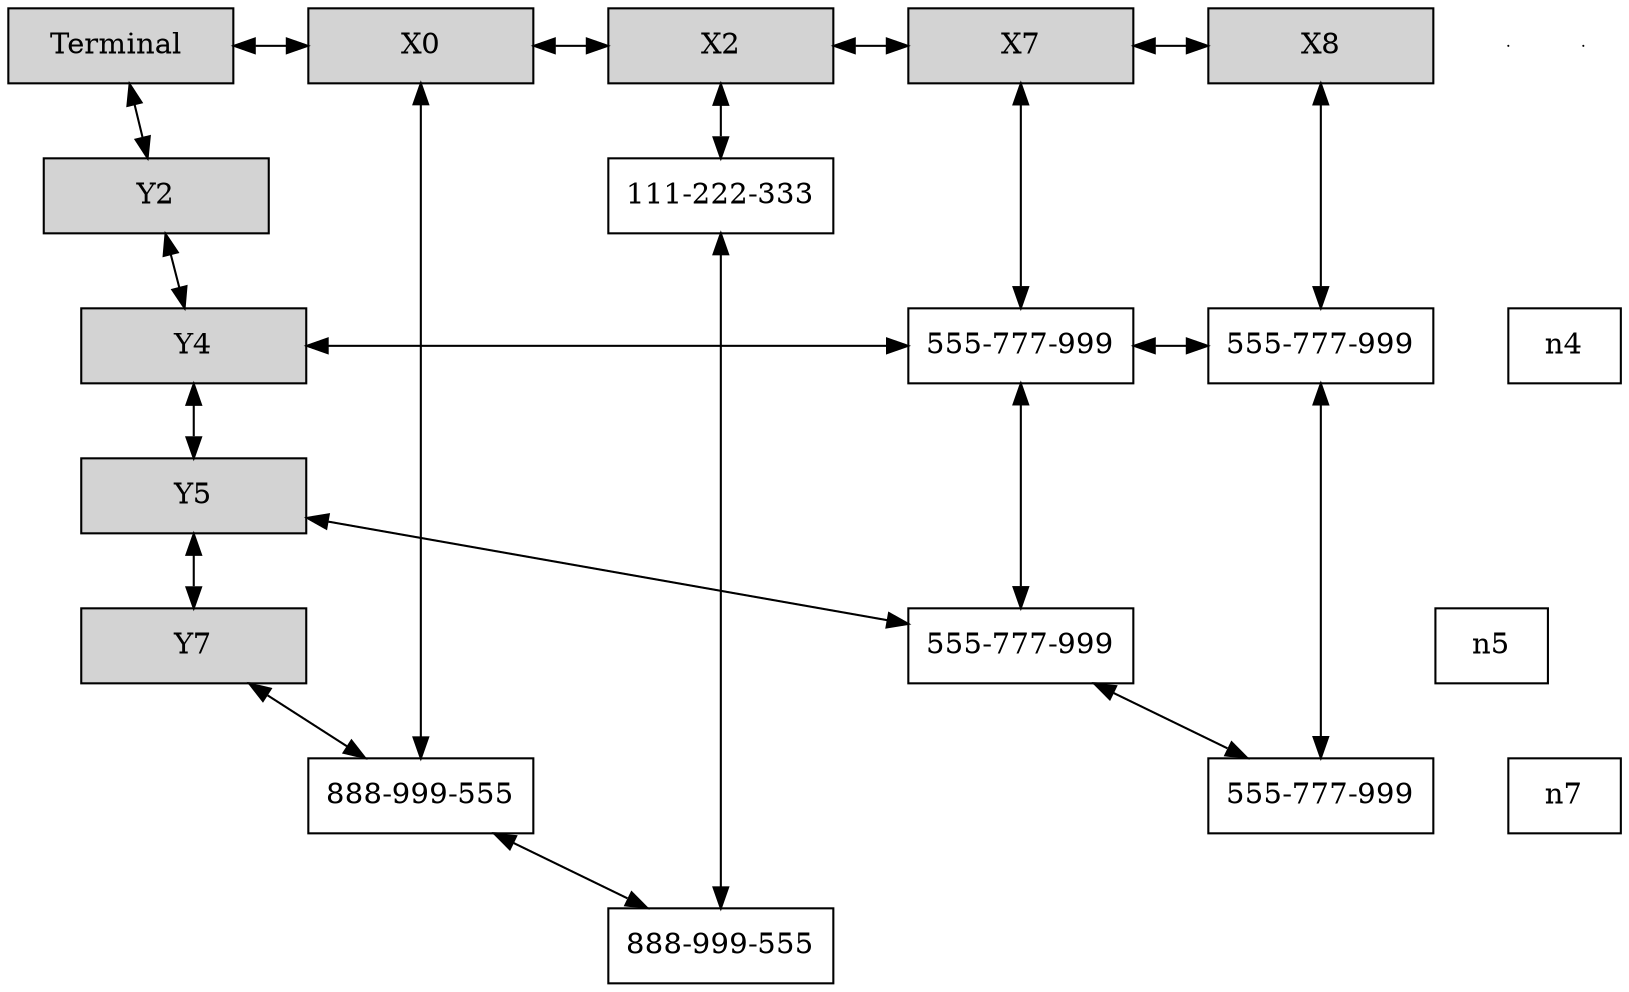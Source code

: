 digraph { 
node [shape=box]
graph[nodesep = 0.5];
Terminal[ label = "Terminal ", width = 1.5 style = filled ,group = 0 ];
e0[ shape = point, width = 0 ]
e1[ shape = point, width = 0 ]
Terminal -> Y2[dir=both]; 
Y2[width = 1.5 style = filled , group =0];
Y2-> Y4[dir=both];
n22[label="111-222-333"  width = 1.5, group = 2 ];
n22-> n27[dir=both];
{ rank = same; Y2; n22} 
Y4[width = 1.5 style = filled , group =0];
Y4-> Y5[dir=both];
n74[label="555-777-999"  width = 1.5, group = 7 ];
Y4-> n74[dir=both];
n74-> n84[dir=both];
{ rank = same; n4; n74} 
n74-> n75[dir=both];
{ rank = same; Y4; n74} 
n84[label="555-777-999"  width = 1.5, group = 8 ];
n84-> n85[dir=both];
{ rank = same; Y4; n84} 
Y5[width = 1.5 style = filled , group =0];
Y5-> Y7[dir=both];
n75[label="555-777-999"  width = 1.5, group = 7 ];
Y5-> n75[dir=both];
n75-> n85[dir=both];
{ rank = same; n5; n75} 
n85[label="555-777-999"  width = 1.5, group = 8 ];
Y7[width = 1.5 style = filled , group =0];
n07[label="888-999-555"  width = 1.5, group = 0 ];
Y7-> n07[dir=both];
n07-> n27[dir=both];
{ rank = same; n7; n07} 
n27[label="888-999-555"  width = 1.5, group = 2 ];
Terminal ->X0[dir=both]; 
{ rank = same;Terminal; X0 }
X0[width = 1.5 style = filled , group =0];
X0-> X2[dir=both];
{ rank = same; X0;X2 }
X0-> n07[dir=both]; 
X2[width = 1.5 style = filled , group =2];
X2-> X7[dir=both];
{ rank = same; X2;X7 }
X2-> n22[dir=both]; 
X7[width = 1.5 style = filled , group =7];
X7-> X8[dir=both];
{ rank = same; X7;X8 }
X7-> n74[dir=both]; 
X8[width = 1.5 style = filled , group =8];
X8-> n84[dir=both]; 
}
